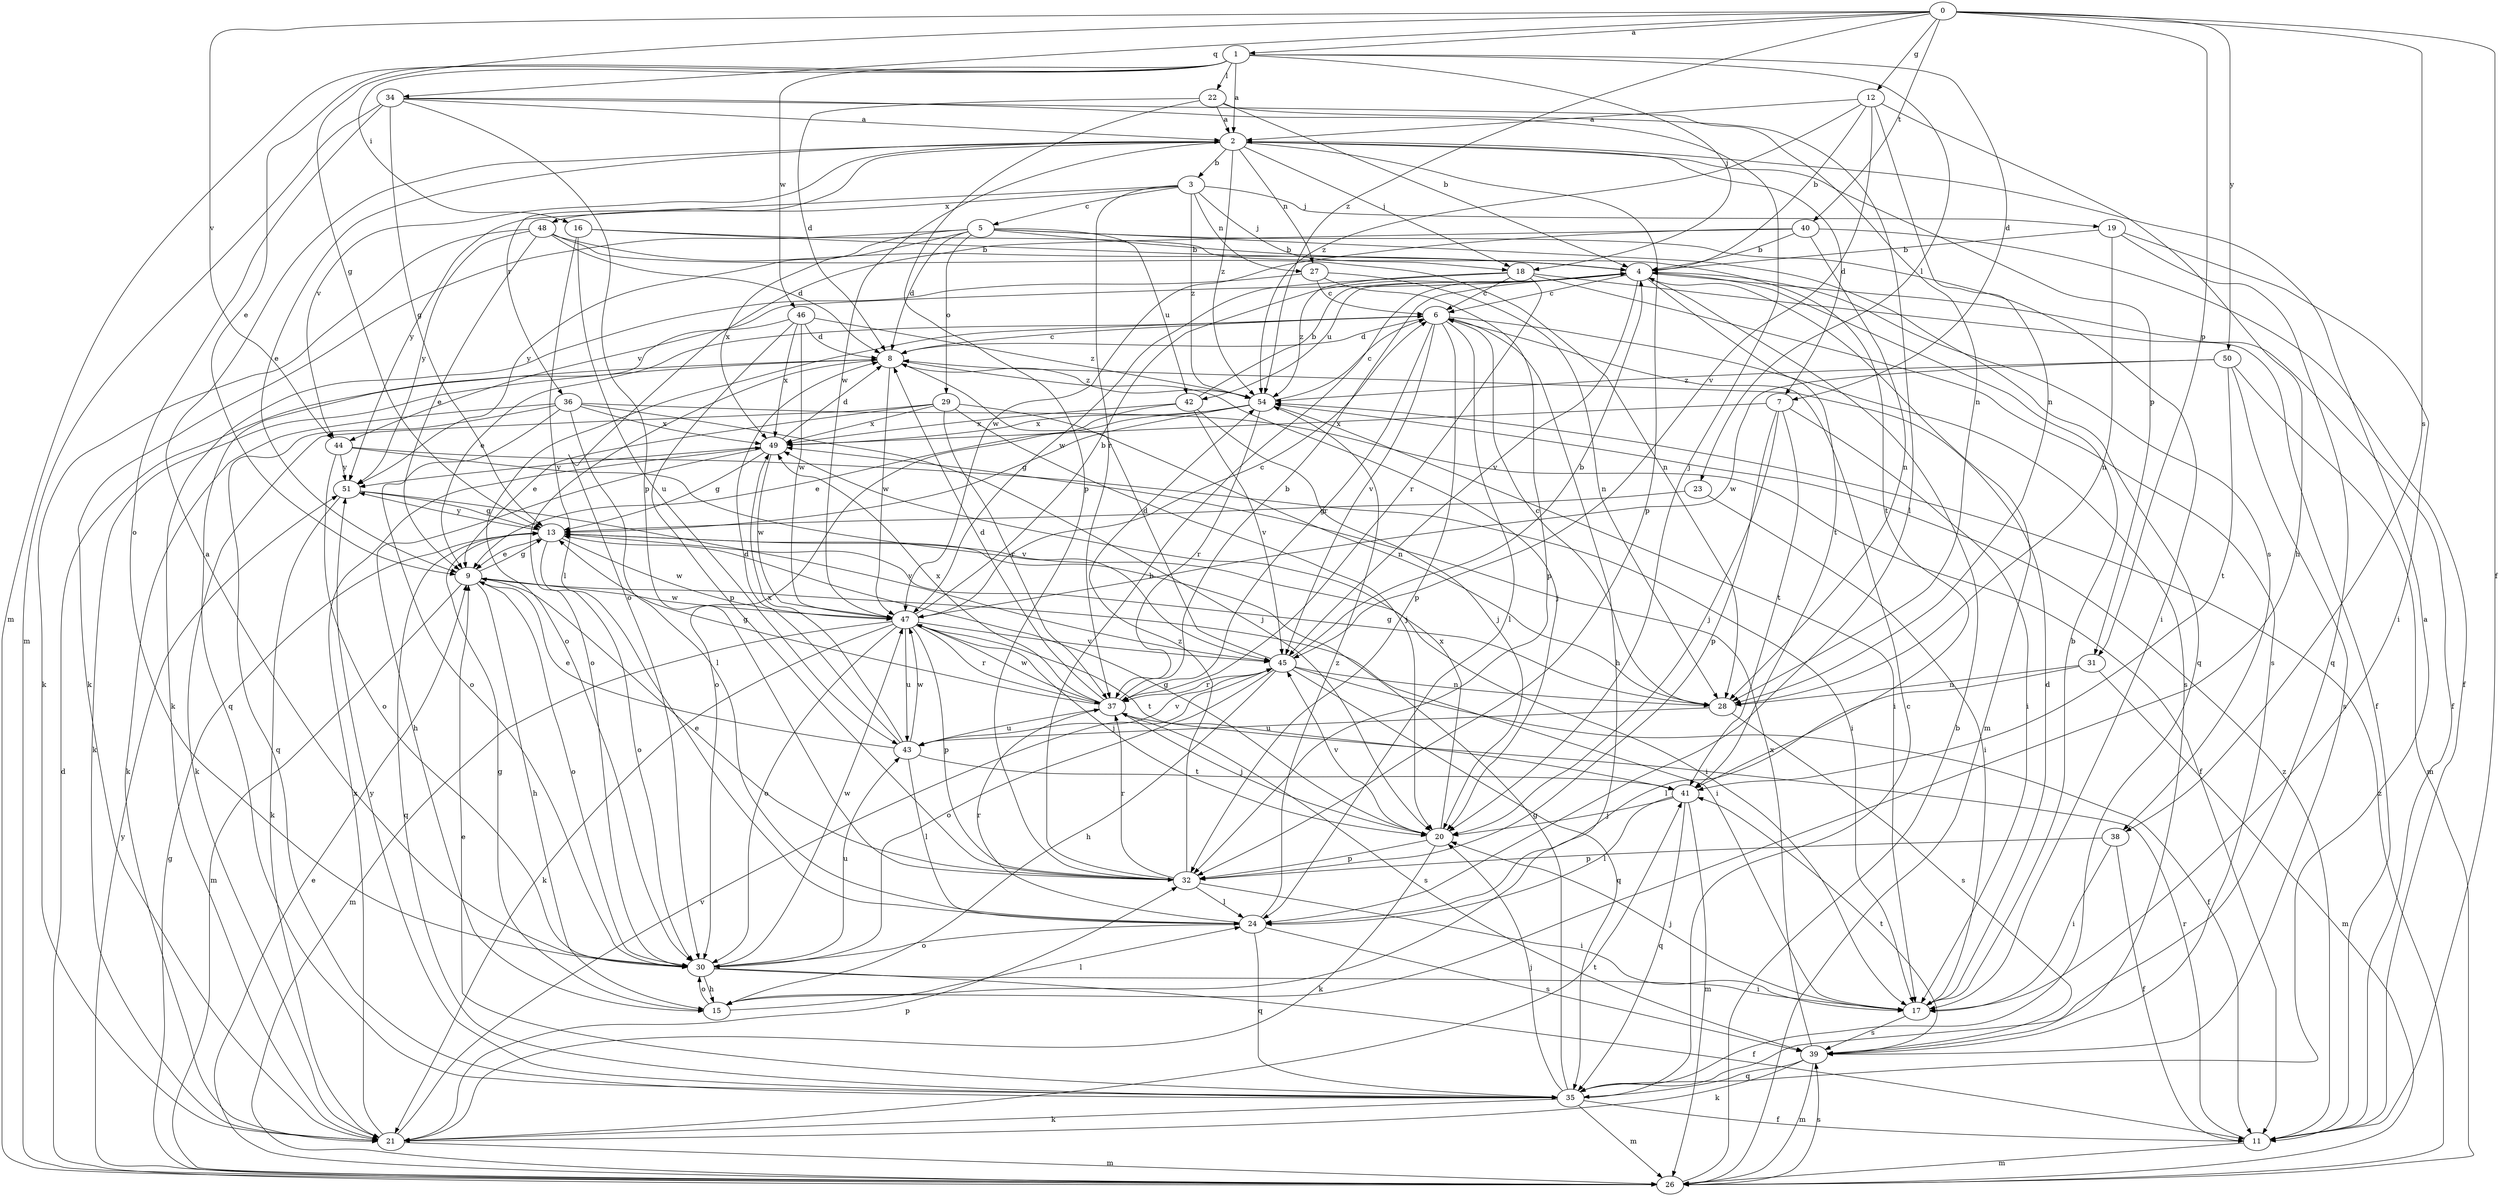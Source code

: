 strict digraph  {
0;
1;
2;
3;
4;
5;
6;
7;
8;
9;
11;
12;
13;
15;
16;
17;
18;
19;
20;
21;
22;
23;
24;
26;
27;
28;
29;
30;
31;
32;
34;
35;
36;
37;
38;
39;
40;
41;
42;
43;
44;
45;
46;
47;
48;
49;
50;
51;
54;
0 -> 1  [label=a];
0 -> 11  [label=f];
0 -> 12  [label=g];
0 -> 13  [label=g];
0 -> 31  [label=p];
0 -> 34  [label=q];
0 -> 38  [label=s];
0 -> 40  [label=t];
0 -> 44  [label=v];
0 -> 50  [label=y];
0 -> 54  [label=z];
1 -> 2  [label=a];
1 -> 7  [label=d];
1 -> 9  [label=e];
1 -> 16  [label=i];
1 -> 18  [label=j];
1 -> 22  [label=l];
1 -> 23  [label=l];
1 -> 26  [label=m];
1 -> 46  [label=w];
2 -> 3  [label=b];
2 -> 7  [label=d];
2 -> 9  [label=e];
2 -> 18  [label=j];
2 -> 27  [label=n];
2 -> 31  [label=p];
2 -> 32  [label=p];
2 -> 36  [label=r];
2 -> 44  [label=v];
2 -> 47  [label=w];
2 -> 54  [label=z];
3 -> 5  [label=c];
3 -> 18  [label=j];
3 -> 19  [label=j];
3 -> 27  [label=n];
3 -> 37  [label=r];
3 -> 48  [label=x];
3 -> 51  [label=y];
3 -> 54  [label=z];
4 -> 6  [label=c];
4 -> 11  [label=f];
4 -> 26  [label=m];
4 -> 38  [label=s];
4 -> 41  [label=t];
4 -> 42  [label=u];
4 -> 44  [label=v];
4 -> 45  [label=v];
5 -> 4  [label=b];
5 -> 8  [label=d];
5 -> 17  [label=i];
5 -> 21  [label=k];
5 -> 29  [label=o];
5 -> 35  [label=q];
5 -> 42  [label=u];
5 -> 49  [label=x];
5 -> 51  [label=y];
6 -> 8  [label=d];
6 -> 9  [label=e];
6 -> 15  [label=h];
6 -> 24  [label=l];
6 -> 30  [label=o];
6 -> 32  [label=p];
6 -> 37  [label=r];
6 -> 39  [label=s];
6 -> 45  [label=v];
7 -> 17  [label=i];
7 -> 20  [label=j];
7 -> 32  [label=p];
7 -> 41  [label=t];
7 -> 49  [label=x];
8 -> 6  [label=c];
8 -> 20  [label=j];
8 -> 21  [label=k];
8 -> 30  [label=o];
8 -> 47  [label=w];
8 -> 54  [label=z];
9 -> 13  [label=g];
9 -> 15  [label=h];
9 -> 17  [label=i];
9 -> 26  [label=m];
9 -> 30  [label=o];
9 -> 47  [label=w];
11 -> 26  [label=m];
11 -> 37  [label=r];
11 -> 54  [label=z];
12 -> 2  [label=a];
12 -> 4  [label=b];
12 -> 15  [label=h];
12 -> 28  [label=n];
12 -> 45  [label=v];
12 -> 54  [label=z];
13 -> 9  [label=e];
13 -> 17  [label=i];
13 -> 30  [label=o];
13 -> 35  [label=q];
13 -> 47  [label=w];
13 -> 51  [label=y];
15 -> 13  [label=g];
15 -> 24  [label=l];
15 -> 30  [label=o];
16 -> 4  [label=b];
16 -> 24  [label=l];
16 -> 41  [label=t];
16 -> 43  [label=u];
17 -> 4  [label=b];
17 -> 8  [label=d];
17 -> 20  [label=j];
17 -> 39  [label=s];
18 -> 6  [label=c];
18 -> 11  [label=f];
18 -> 37  [label=r];
18 -> 39  [label=s];
18 -> 47  [label=w];
18 -> 54  [label=z];
19 -> 4  [label=b];
19 -> 17  [label=i];
19 -> 28  [label=n];
19 -> 35  [label=q];
20 -> 13  [label=g];
20 -> 21  [label=k];
20 -> 32  [label=p];
20 -> 45  [label=v];
20 -> 49  [label=x];
21 -> 26  [label=m];
21 -> 32  [label=p];
21 -> 41  [label=t];
21 -> 45  [label=v];
21 -> 49  [label=x];
22 -> 2  [label=a];
22 -> 4  [label=b];
22 -> 8  [label=d];
22 -> 24  [label=l];
22 -> 32  [label=p];
23 -> 13  [label=g];
23 -> 17  [label=i];
24 -> 30  [label=o];
24 -> 35  [label=q];
24 -> 37  [label=r];
24 -> 39  [label=s];
24 -> 54  [label=z];
26 -> 4  [label=b];
26 -> 8  [label=d];
26 -> 9  [label=e];
26 -> 13  [label=g];
26 -> 39  [label=s];
26 -> 51  [label=y];
26 -> 54  [label=z];
27 -> 6  [label=c];
27 -> 21  [label=k];
27 -> 28  [label=n];
27 -> 32  [label=p];
28 -> 6  [label=c];
28 -> 13  [label=g];
28 -> 39  [label=s];
28 -> 43  [label=u];
29 -> 9  [label=e];
29 -> 20  [label=j];
29 -> 21  [label=k];
29 -> 28  [label=n];
29 -> 37  [label=r];
29 -> 49  [label=x];
30 -> 2  [label=a];
30 -> 11  [label=f];
30 -> 15  [label=h];
30 -> 17  [label=i];
30 -> 43  [label=u];
30 -> 47  [label=w];
31 -> 24  [label=l];
31 -> 26  [label=m];
31 -> 28  [label=n];
32 -> 4  [label=b];
32 -> 9  [label=e];
32 -> 17  [label=i];
32 -> 24  [label=l];
32 -> 37  [label=r];
32 -> 54  [label=z];
34 -> 2  [label=a];
34 -> 13  [label=g];
34 -> 20  [label=j];
34 -> 26  [label=m];
34 -> 28  [label=n];
34 -> 30  [label=o];
34 -> 32  [label=p];
35 -> 2  [label=a];
35 -> 6  [label=c];
35 -> 9  [label=e];
35 -> 11  [label=f];
35 -> 13  [label=g];
35 -> 20  [label=j];
35 -> 21  [label=k];
35 -> 26  [label=m];
35 -> 51  [label=y];
36 -> 11  [label=f];
36 -> 20  [label=j];
36 -> 21  [label=k];
36 -> 24  [label=l];
36 -> 30  [label=o];
36 -> 35  [label=q];
36 -> 49  [label=x];
37 -> 4  [label=b];
37 -> 8  [label=d];
37 -> 13  [label=g];
37 -> 20  [label=j];
37 -> 39  [label=s];
37 -> 43  [label=u];
37 -> 47  [label=w];
37 -> 49  [label=x];
38 -> 11  [label=f];
38 -> 17  [label=i];
38 -> 32  [label=p];
39 -> 21  [label=k];
39 -> 26  [label=m];
39 -> 35  [label=q];
39 -> 41  [label=t];
39 -> 49  [label=x];
40 -> 4  [label=b];
40 -> 11  [label=f];
40 -> 28  [label=n];
40 -> 30  [label=o];
40 -> 47  [label=w];
41 -> 20  [label=j];
41 -> 24  [label=l];
41 -> 26  [label=m];
41 -> 35  [label=q];
42 -> 4  [label=b];
42 -> 20  [label=j];
42 -> 30  [label=o];
42 -> 45  [label=v];
42 -> 49  [label=x];
43 -> 8  [label=d];
43 -> 9  [label=e];
43 -> 24  [label=l];
43 -> 41  [label=t];
43 -> 45  [label=v];
43 -> 47  [label=w];
43 -> 49  [label=x];
44 -> 17  [label=i];
44 -> 30  [label=o];
44 -> 45  [label=v];
44 -> 51  [label=y];
45 -> 4  [label=b];
45 -> 8  [label=d];
45 -> 11  [label=f];
45 -> 15  [label=h];
45 -> 28  [label=n];
45 -> 30  [label=o];
45 -> 35  [label=q];
45 -> 37  [label=r];
46 -> 8  [label=d];
46 -> 32  [label=p];
46 -> 35  [label=q];
46 -> 47  [label=w];
46 -> 49  [label=x];
46 -> 54  [label=z];
47 -> 4  [label=b];
47 -> 6  [label=c];
47 -> 20  [label=j];
47 -> 21  [label=k];
47 -> 26  [label=m];
47 -> 30  [label=o];
47 -> 32  [label=p];
47 -> 37  [label=r];
47 -> 41  [label=t];
47 -> 43  [label=u];
47 -> 45  [label=v];
48 -> 4  [label=b];
48 -> 8  [label=d];
48 -> 9  [label=e];
48 -> 21  [label=k];
48 -> 28  [label=n];
48 -> 51  [label=y];
49 -> 8  [label=d];
49 -> 13  [label=g];
49 -> 15  [label=h];
49 -> 47  [label=w];
49 -> 51  [label=y];
50 -> 26  [label=m];
50 -> 39  [label=s];
50 -> 41  [label=t];
50 -> 47  [label=w];
50 -> 54  [label=z];
51 -> 13  [label=g];
51 -> 21  [label=k];
51 -> 45  [label=v];
54 -> 6  [label=c];
54 -> 9  [label=e];
54 -> 13  [label=g];
54 -> 17  [label=i];
54 -> 37  [label=r];
54 -> 49  [label=x];
}
